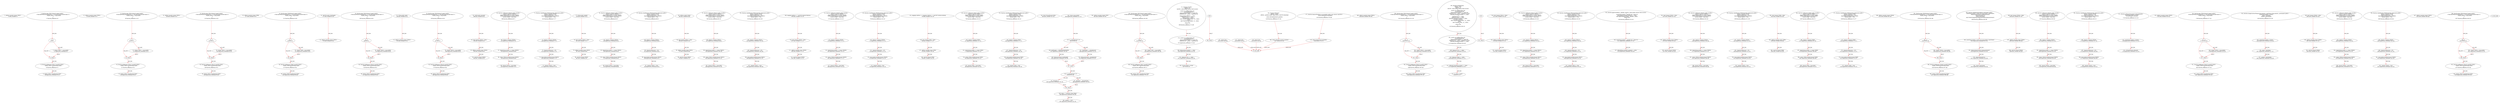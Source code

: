 digraph  {
13 [label="2_ address payable winner_TOD27;\n13-new_variable-3-3", method="", type_label=new_variable];
17 [label="3_ function play_TOD27(bytes32 guess) public{\n       if (keccak256(abi.encode(guess)) == keccak256(abi.encode('hello'))) {\n            winner_TOD27 = msg.sender;\n        }\n    }\n17-function_definition-4-8", method="play_TOD27(bytes32 guess)", type_label=function_definition];
25 [label="4_ if\n25-if-5-7", method="play_TOD27(bytes32 guess)", type_label=if];
2007 [label="4_ end_if", method="play_TOD27(bytes32 guess)", type_label=end_if];
47 [label="5_ winner_TOD27 = msg.sender;\n47-expression_statement-6-6", method="play_TOD27(bytes32 guess)", type_label=expression_statement];
53 [label="8_ function getReward_TOD27() payable public{\n       winner_TOD27.transfer(msg.value);\n    }\n53-function_definition-9-11", method="getReward_TOD27()", type_label=function_definition];
58 [label="9_ winner_TOD27.transfer(msg.value);\n58-expression_statement-10-10", method="getReward_TOD27()", type_label=expression_statement];
81 [label="12_ address payable winner_TOD31;\n81-new_variable-13-13", method="", type_label=new_variable];
85 [label="13_ function play_TOD31(bytes32 guess) public{\n       if (keccak256(abi.encode(guess)) == keccak256(abi.encode('hello'))) {\n            winner_TOD31 = msg.sender;\n        }\n    }\n85-function_definition-14-18", method="play_TOD31(bytes32 guess)", type_label=function_definition];
93 [label="14_ if\n93-if-15-17", method="play_TOD31(bytes32 guess)", type_label=if];
2075 [label="14_ end_if", method="play_TOD31(bytes32 guess)", type_label=end_if];
115 [label="15_ winner_TOD31 = msg.sender;\n115-expression_statement-16-16", method="play_TOD31(bytes32 guess)", type_label=expression_statement];
121 [label="18_ function getReward_TOD31() payable public{\n       winner_TOD31.transfer(msg.value);\n    }\n121-function_definition-19-21", method="getReward_TOD31()", type_label=function_definition];
126 [label="19_ winner_TOD31.transfer(msg.value);\n126-expression_statement-20-20", method="getReward_TOD31()", type_label=expression_statement];
149 [label="22_ address payable winner_TOD13;\n149-new_variable-23-23", method="", type_label=new_variable];
153 [label="23_ function play_TOD13(bytes32 guess) public{\n       if (keccak256(abi.encode(guess)) == keccak256(abi.encode('hello'))) {\n            winner_TOD13 = msg.sender;\n        }\n    }\n153-function_definition-24-28", method="play_TOD13(bytes32 guess)", type_label=function_definition];
161 [label="24_ if\n161-if-25-27", method="play_TOD13(bytes32 guess)", type_label=if];
2143 [label="24_ end_if", method="play_TOD13(bytes32 guess)", type_label=end_if];
183 [label="25_ winner_TOD13 = msg.sender;\n183-expression_statement-26-26", method="play_TOD13(bytes32 guess)", type_label=expression_statement];
189 [label="28_ function getReward_TOD13() payable public{\n       winner_TOD13.transfer(msg.value);\n    }\n189-function_definition-29-31", method="getReward_TOD13()", type_label=function_definition];
194 [label="29_ winner_TOD13.transfer(msg.value);\n194-expression_statement-30-30", method="getReward_TOD13()", type_label=expression_statement];
217 [label="32_ address payable winner_TOD9;\n217-new_variable-33-33", method="", type_label=new_variable];
221 [label="33_ function play_TOD9(bytes32 guess) public{\n       if (keccak256(abi.encode(guess)) == keccak256(abi.encode('hello'))) {\n            winner_TOD9 = msg.sender;\n        }\n    }\n221-function_definition-34-38", method="play_TOD9(bytes32 guess)", type_label=function_definition];
229 [label="34_ if\n229-if-35-37", method="play_TOD9(bytes32 guess)", type_label=if];
2211 [label="34_ end_if", method="play_TOD9(bytes32 guess)", type_label=end_if];
251 [label="35_ winner_TOD9 = msg.sender;\n251-expression_statement-36-36", method="play_TOD9(bytes32 guess)", type_label=expression_statement];
257 [label="38_ function getReward_TOD9() payable public{\n       winner_TOD9.transfer(msg.value);\n    }\n257-function_definition-39-41", method="getReward_TOD9()", type_label=function_definition];
262 [label="39_ winner_TOD9.transfer(msg.value);\n262-expression_statement-40-40", method="getReward_TOD9()", type_label=expression_statement];
271 [label="41_ uint256 public totalSupply;\n271-new_variable-42-42", method="", type_label=new_variable];
276 [label="42_ address payable winner_TOD25;\n276-new_variable-43-43", method="", type_label=new_variable];
280 [label="43_ function play_TOD25(bytes32 guess) public{\n       if (keccak256(abi.encode(guess)) == keccak256(abi.encode('hello'))) {\n            winner_TOD25 = msg.sender;\n        }\n    }\n280-function_definition-44-48", method="play_TOD25(bytes32 guess)", type_label=function_definition];
288 [label="44_ if\n288-if-45-47", method="play_TOD25(bytes32 guess)", type_label=if];
2270 [label="44_ end_if", method="play_TOD25(bytes32 guess)", type_label=end_if];
310 [label="45_ winner_TOD25 = msg.sender;\n310-expression_statement-46-46", method="play_TOD25(bytes32 guess)", type_label=expression_statement];
316 [label="48_ function getReward_TOD25() payable public{\n       winner_TOD25.transfer(msg.value);\n    }\n316-function_definition-49-51", method="getReward_TOD25()", type_label=function_definition];
321 [label="49_ winner_TOD25.transfer(msg.value);\n321-expression_statement-50-50", method="getReward_TOD25()", type_label=expression_statement];
330 [label="51_ string public name;\n330-new_variable-52-52", method="", type_label=new_variable];
335 [label="52_ address payable winner_TOD19;\n335-new_variable-53-53", method="", type_label=new_variable];
339 [label="53_ function play_TOD19(bytes32 guess) public{\n       if (keccak256(abi.encode(guess)) == keccak256(abi.encode('hello'))) {\n            winner_TOD19 = msg.sender;\n        }\n    }\n339-function_definition-54-58", method="play_TOD19(bytes32 guess)", type_label=function_definition];
347 [label="54_ if\n347-if-55-57", method="play_TOD19(bytes32 guess)", type_label=if];
2329 [label="54_ end_if", method="play_TOD19(bytes32 guess)", type_label=end_if];
369 [label="55_ winner_TOD19 = msg.sender;\n369-expression_statement-56-56", method="play_TOD19(bytes32 guess)", type_label=expression_statement];
375 [label="58_ function getReward_TOD19() payable public{\n       winner_TOD19.transfer(msg.value);\n    }\n375-function_definition-59-61", method="getReward_TOD19()", type_label=function_definition];
380 [label="59_ winner_TOD19.transfer(msg.value);\n380-expression_statement-60-60", method="getReward_TOD19()", type_label=expression_statement];
389 [label="61_ uint8 public decimals;\n389-new_variable-62-62", method="", type_label=new_variable];
394 [label="62_ bool claimed_TOD26 = false;\n394-new_variable-63-63", method="", type_label=new_variable];
400 [label="63_ address payable owner_TOD26;\n400-new_variable-64-64", method="", type_label=new_variable];
404 [label="64_ uint256 reward_TOD26;\n404-new_variable-65-65", method="", type_label=new_variable];
408 [label="65_ function setReward_TOD26() public payable {\n        require (!claimed_TOD26);\n        require(msg.sender == owner_TOD26);\n        owner_TOD26.transfer(reward_TOD26);\n        reward_TOD26 = msg.value;\n    }\n408-function_definition-66-71", method="setReward_TOD26()", type_label=function_definition];
413 [label="66_ require (!claimed_TOD26);\n413-expression_statement-67-67", method="setReward_TOD26()", type_label=expression_statement];
419 [label="67_ require(msg.sender == owner_TOD26);\n419-expression_statement-68-68", method="setReward_TOD26()", type_label=expression_statement];
428 [label="68_ owner_TOD26.transfer(reward_TOD26);\n428-expression_statement-69-69", method="setReward_TOD26()", type_label=expression_statement];
435 [label="69_ reward_TOD26 = msg.value;\n435-expression_statement-70-70", method="setReward_TOD26()", type_label=expression_statement];
441 [label="71_ function claimReward_TOD26(uint256 submission) public {\n        require (!claimed_TOD26);\n        require(submission < 10);\n        msg.sender.transfer(reward_TOD26);\n        claimed_TOD26 = true;\n    }\n441-function_definition-72-77", method="claimReward_TOD26(uint256 submission)", type_label=function_definition];
449 [label="72_ require (!claimed_TOD26);\n449-expression_statement-73-73", method="claimReward_TOD26(uint256 submission)", type_label=expression_statement];
455 [label="73_ require(submission < 10);\n455-expression_statement-74-74", method="claimReward_TOD26(uint256 submission)", type_label=expression_statement];
462 [label="74_ msg.sender.transfer(reward_TOD26);\n462-expression_statement-75-75", method="claimReward_TOD26(uint256 submission)", type_label=expression_statement];
471 [label="75_ claimed_TOD26 = true;\n471-expression_statement-76-76", method="claimReward_TOD26(uint256 submission)", type_label=expression_statement];
476 [label="77_ string public symbol;\n476-new_variable-78-78", method="", type_label=new_variable];
481 [label="78_ bool claimed_TOD20 = false;\n481-new_variable-79-79", method="", type_label=new_variable];
487 [label="79_ address payable owner_TOD20;\n487-new_variable-80-80", method="", type_label=new_variable];
491 [label="80_ uint256 reward_TOD20;\n491-new_variable-81-81", method="", type_label=new_variable];
495 [label="81_ function setReward_TOD20() public payable {\n        require (!claimed_TOD20);\n        require(msg.sender == owner_TOD20);\n        owner_TOD20.transfer(reward_TOD20);\n        reward_TOD20 = msg.value;\n    }\n495-function_definition-82-87", method="setReward_TOD20()", type_label=function_definition];
500 [label="82_ require (!claimed_TOD20);\n500-expression_statement-83-83", method="setReward_TOD20()", type_label=expression_statement];
506 [label="83_ require(msg.sender == owner_TOD20);\n506-expression_statement-84-84", method="setReward_TOD20()", type_label=expression_statement];
515 [label="84_ owner_TOD20.transfer(reward_TOD20);\n515-expression_statement-85-85", method="setReward_TOD20()", type_label=expression_statement];
522 [label="85_ reward_TOD20 = msg.value;\n522-expression_statement-86-86", method="setReward_TOD20()", type_label=expression_statement];
528 [label="87_ function claimReward_TOD20(uint256 submission) public {\n        require (!claimed_TOD20);\n        require(submission < 10);\n        msg.sender.transfer(reward_TOD20);\n        claimed_TOD20 = true;\n    }\n528-function_definition-88-93", method="claimReward_TOD20(uint256 submission)", type_label=function_definition];
536 [label="88_ require (!claimed_TOD20);\n536-expression_statement-89-89", method="claimReward_TOD20(uint256 submission)", type_label=expression_statement];
542 [label="89_ require(submission < 10);\n542-expression_statement-90-90", method="claimReward_TOD20(uint256 submission)", type_label=expression_statement];
549 [label="90_ msg.sender.transfer(reward_TOD20);\n549-expression_statement-91-91", method="claimReward_TOD20(uint256 submission)", type_label=expression_statement];
558 [label="91_ claimed_TOD20 = true;\n558-expression_statement-92-92", method="claimReward_TOD20(uint256 submission)", type_label=expression_statement];
563 [label="93_ address public owner;\n563-new_variable-94-94", method="", type_label=new_variable];
568 [label="94_ bool claimed_TOD32 = false;\n568-new_variable-95-95", method="", type_label=new_variable];
574 [label="95_ address payable owner_TOD32;\n574-new_variable-96-96", method="", type_label=new_variable];
578 [label="96_ uint256 reward_TOD32;\n578-new_variable-97-97", method="", type_label=new_variable];
582 [label="97_ function setReward_TOD32() public payable {\n        require (!claimed_TOD32);\n        require(msg.sender == owner_TOD32);\n        owner_TOD32.transfer(reward_TOD32);\n        reward_TOD32 = msg.value;\n    }\n582-function_definition-98-103", method="setReward_TOD32()", type_label=function_definition];
587 [label="98_ require (!claimed_TOD32);\n587-expression_statement-99-99", method="setReward_TOD32()", type_label=expression_statement];
593 [label="99_ require(msg.sender == owner_TOD32);\n593-expression_statement-100-100", method="setReward_TOD32()", type_label=expression_statement];
602 [label="100_ owner_TOD32.transfer(reward_TOD32);\n602-expression_statement-101-101", method="setReward_TOD32()", type_label=expression_statement];
609 [label="101_ reward_TOD32 = msg.value;\n609-expression_statement-102-102", method="setReward_TOD32()", type_label=expression_statement];
615 [label="103_ function claimReward_TOD32(uint256 submission) public {\n        require (!claimed_TOD32);\n        require(submission < 10);\n        msg.sender.transfer(reward_TOD32);\n        claimed_TOD32 = true;\n    }\n615-function_definition-104-109", method="claimReward_TOD32(uint256 submission)", type_label=function_definition];
623 [label="104_ require (!claimed_TOD32);\n623-expression_statement-105-105", method="claimReward_TOD32(uint256 submission)", type_label=expression_statement];
629 [label="105_ require(submission < 10);\n629-expression_statement-106-106", method="claimReward_TOD32(uint256 submission)", type_label=expression_statement];
636 [label="106_ msg.sender.transfer(reward_TOD32);\n636-expression_statement-107-107", method="claimReward_TOD32(uint256 submission)", type_label=expression_statement];
645 [label="107_ claimed_TOD32 = true;\n645-expression_statement-108-108", method="claimReward_TOD32(uint256 submission)", type_label=expression_statement];
650 [label="109_ mapping (address => uint256) internal balances;\n650-new_variable-110-110", method="", type_label=new_variable];
657 [label="110_ bool claimed_TOD38 = false;\n657-new_variable-111-111", method="", type_label=new_variable];
663 [label="111_ address payable owner_TOD38;\n663-new_variable-112-112", method="", type_label=new_variable];
667 [label="112_ uint256 reward_TOD38;\n667-new_variable-113-113", method="", type_label=new_variable];
671 [label="113_ function setReward_TOD38() public payable {\n        require (!claimed_TOD38);\n        require(msg.sender == owner_TOD38);\n        owner_TOD38.transfer(reward_TOD38);\n        reward_TOD38 = msg.value;\n    }\n671-function_definition-114-119", method="setReward_TOD38()", type_label=function_definition];
676 [label="114_ require (!claimed_TOD38);\n676-expression_statement-115-115", method="setReward_TOD38()", type_label=expression_statement];
682 [label="115_ require(msg.sender == owner_TOD38);\n682-expression_statement-116-116", method="setReward_TOD38()", type_label=expression_statement];
691 [label="116_ owner_TOD38.transfer(reward_TOD38);\n691-expression_statement-117-117", method="setReward_TOD38()", type_label=expression_statement];
698 [label="117_ reward_TOD38 = msg.value;\n698-expression_statement-118-118", method="setReward_TOD38()", type_label=expression_statement];
704 [label="119_ function claimReward_TOD38(uint256 submission) public {\n        require (!claimed_TOD38);\n        require(submission < 10);\n        msg.sender.transfer(reward_TOD38);\n        claimed_TOD38 = true;\n    }\n704-function_definition-120-125", method="claimReward_TOD38(uint256 submission)", type_label=function_definition];
712 [label="120_ require (!claimed_TOD38);\n712-expression_statement-121-121", method="claimReward_TOD38(uint256 submission)", type_label=expression_statement];
718 [label="121_ require(submission < 10);\n718-expression_statement-122-122", method="claimReward_TOD38(uint256 submission)", type_label=expression_statement];
725 [label="122_ msg.sender.transfer(reward_TOD38);\n725-expression_statement-123-123", method="claimReward_TOD38(uint256 submission)", type_label=expression_statement];
734 [label="123_ claimed_TOD38 = true;\n734-expression_statement-124-124", method="claimReward_TOD38(uint256 submission)", type_label=expression_statement];
739 [label="125_ mapping (address => mapping (address => uint256)) internal allowed;\n739-new_variable-126-126", method="", type_label=new_variable];
748 [label="126_ bool claimed_TOD4 = false;\n748-new_variable-127-127", method="", type_label=new_variable];
754 [label="127_ address payable owner_TOD4;\n754-new_variable-128-128", method="", type_label=new_variable];
758 [label="128_ uint256 reward_TOD4;\n758-new_variable-129-129", method="", type_label=new_variable];
762 [label="129_ function setReward_TOD4() public payable {\n        require (!claimed_TOD4);\n        require(msg.sender == owner_TOD4);\n        owner_TOD4.transfer(reward_TOD4);\n        reward_TOD4 = msg.value;\n    }\n762-function_definition-130-135", method="setReward_TOD4()", type_label=function_definition];
767 [label="130_ require (!claimed_TOD4);\n767-expression_statement-131-131", method="setReward_TOD4()", type_label=expression_statement];
773 [label="131_ require(msg.sender == owner_TOD4);\n773-expression_statement-132-132", method="setReward_TOD4()", type_label=expression_statement];
782 [label="132_ owner_TOD4.transfer(reward_TOD4);\n782-expression_statement-133-133", method="setReward_TOD4()", type_label=expression_statement];
789 [label="133_ reward_TOD4 = msg.value;\n789-expression_statement-134-134", method="setReward_TOD4()", type_label=expression_statement];
795 [label="135_ function claimReward_TOD4(uint256 submission) public {\n        require (!claimed_TOD4);\n        require(submission < 10);\n        msg.sender.transfer(reward_TOD4);\n        claimed_TOD4 = true;\n    }\n795-function_definition-136-141", method="claimReward_TOD4(uint256 submission)", type_label=function_definition];
803 [label="136_ require (!claimed_TOD4);\n803-expression_statement-137-137", method="claimReward_TOD4(uint256 submission)", type_label=expression_statement];
809 [label="137_ require(submission < 10);\n809-expression_statement-138-138", method="claimReward_TOD4(uint256 submission)", type_label=expression_statement];
816 [label="138_ msg.sender.transfer(reward_TOD4);\n816-expression_statement-139-139", method="claimReward_TOD4(uint256 submission)", type_label=expression_statement];
825 [label="139_ claimed_TOD4 = true;\n825-expression_statement-140-140", method="claimReward_TOD4(uint256 submission)", type_label=expression_statement];
830 [label="141_ bool isTransPaused=false;\n830-new_variable-142-142", method="", type_label=new_variable];
846 [label="146_ owner=msg.sender;\n846-expression_statement-147-147", method="", type_label=expression_statement];
852 [label="147_ if__initialAmount<=0\n852-if-148-154", method="", type_label=if];
2834 [label="147_ end_if", method="", type_label=end_if];
857 [label="148_ totalSupply = 100000000000000000;\n857-expression_statement-149-149", method="", type_label=expression_statement];
861 [label="149_ balances[owner]=totalSupply;\n861-expression_statement-150-150", method="", type_label=expression_statement];
868 [label="151_ totalSupply = _initialAmount;\n868-expression_statement-152-152", method="", type_label=expression_statement];
872 [label="152_ balances[owner]=_initialAmount;\n872-expression_statement-153-153", method="", type_label=expression_statement];
878 [label="154_ if__decimalUnits<=0\n878-if-155-159", method="", type_label=if];
2860 [label="154_ end_if", method="", type_label=end_if];
883 [label="155_ decimals=2;\n883-expression_statement-156-156", method="", type_label=expression_statement];
888 [label="157_ decimals = _decimalUnits;\n888-expression_statement-158-158", method="", type_label=expression_statement];
892 [label="159_ name = \"CareerOn Chain Token\";\n892-expression_statement-160-160", method="", type_label=expression_statement];
897 [label="160_ symbol = \"COT\";\n897-expression_statement-161-161", method="", type_label=expression_statement];
902 [label="162_ address payable winner_TOD7;\n902-new_variable-163-163", method="", type_label=new_variable];
906 [label="163_ function play_TOD7(bytes32 guess) public{\n       if (keccak256(abi.encode(guess)) == keccak256(abi.encode('hello'))) {\n            winner_TOD7 = msg.sender;\n        }\n    }\n906-function_definition-164-168", method="play_TOD7(bytes32 guess)", type_label=function_definition];
914 [label="164_ if\n914-if-165-167", method="play_TOD7(bytes32 guess)", type_label=if];
2896 [label="164_ end_if", method="play_TOD7(bytes32 guess)", type_label=end_if];
936 [label="165_ winner_TOD7 = msg.sender;\n936-expression_statement-166-166", method="play_TOD7(bytes32 guess)", type_label=expression_statement];
942 [label="168_ function getReward_TOD7() payable public{\n       winner_TOD7.transfer(msg.value);\n    }\n942-function_definition-169-171", method="getReward_TOD7()", type_label=function_definition];
947 [label="169_ winner_TOD7.transfer(msg.value);\n947-expression_statement-170-170", method="getReward_TOD7()", type_label=expression_statement];
956 [label="171_ function transfer(\n        address _to, \n        uint256 _value) public returns (bool success) \n    {\n        assert(_to!=address(this) && \n                !isTransPaused &&\n                balances[msg.sender] >= _value &&\n                balances[_to] + _value > balances[_to]\n        );\n        balances[msg.sender] -= _value; \n        balances[_to] += _value; \n		if(msg.sender==owner){\n			emit Transfer(address(this), _to, _value); \n		}else{\n			emit Transfer(msg.sender, _to, _value); \n		}\n        return true;\n    }\n956-function_definition-172-189", method="transfer(address _to,uint256 _value)", type_label=function_definition];
973 [label="175_ assert(_to!=address(this) && \n                !isTransPaused &&\n                balances[msg.sender] >= _value &&\n                balances[_to] + _value > balances[_to]\n        );\n973-expression_statement-176-180", method="transfer(address _to,uint256 _value)", type_label=expression_statement];
1003 [label="180_ balances[msg.sender] -= _value;\n1003-expression_statement-181-181", method="transfer(address _to,uint256 _value)", type_label=expression_statement];
1011 [label="181_ balances[_to] += _value;\n1011-expression_statement-182-182", method="transfer(address _to,uint256 _value)", type_label=expression_statement];
1017 [label="182_ if_msg.sender==owner\n1017-if-183-187", method="transfer(address _to,uint256 _value)", type_label=if];
2999 [label="182_ end_if", method="transfer(address _to,uint256 _value)", type_label=end_if];
1045 [label="187_ return true;\n1045-return-188-188", method="transfer(address _to,uint256 _value)", type_label=return];
1048 [label="189_ address payable winner_TOD23;\n1048-new_variable-190-190", method="", type_label=new_variable];
1052 [label="190_ function play_TOD23(bytes32 guess) public{\n       if (keccak256(abi.encode(guess)) == keccak256(abi.encode('hello'))) {\n            winner_TOD23 = msg.sender;\n        }\n    }\n1052-function_definition-191-195", method="play_TOD23(bytes32 guess)", type_label=function_definition];
1060 [label="191_ if\n1060-if-192-194", method="play_TOD23(bytes32 guess)", type_label=if];
3042 [label="191_ end_if", method="play_TOD23(bytes32 guess)", type_label=end_if];
1082 [label="192_ winner_TOD23 = msg.sender;\n1082-expression_statement-193-193", method="play_TOD23(bytes32 guess)", type_label=expression_statement];
1088 [label="195_ function getReward_TOD23() payable public{\n       winner_TOD23.transfer(msg.value);\n    }\n1088-function_definition-196-198", method="getReward_TOD23()", type_label=function_definition];
1093 [label="196_ winner_TOD23.transfer(msg.value);\n1093-expression_statement-197-197", method="getReward_TOD23()", type_label=expression_statement];
1102 [label="198_ function transferFrom(\n        address _from, \n        address _to, \n        uint256 _value) public returns (bool success) \n    {\n        assert(_to!=address(this) && \n                !isTransPaused &&\n                balances[msg.sender] >= _value &&\n                balances[_to] + _value > balances[_to] &&\n                allowed[_from][msg.sender] >= _value\n        );\n        balances[_to] += _value; \n        balances[_from] -= _value;  \n        allowed[_from][msg.sender] -= _value; \n        if(_from==owner){\n			emit Transfer(address(this), _to, _value); \n		}else{\n			emit Transfer(_from, _to, _value); \n		}\n        return true;\n    }\n1102-function_definition-199-219", method="transferFrom(address _from,address _to,uint256 _value)", type_label=function_definition];
1123 [label="203_ assert(_to!=address(this) && \n                !isTransPaused &&\n                balances[msg.sender] >= _value &&\n                balances[_to] + _value > balances[_to] &&\n                allowed[_from][msg.sender] >= _value\n        );\n1123-expression_statement-204-209", method="transferFrom(address _from,address _to,uint256 _value)", type_label=expression_statement];
1163 [label="209_ balances[_to] += _value;\n1163-expression_statement-210-210", method="transferFrom(address _from,address _to,uint256 _value)", type_label=expression_statement];
1169 [label="210_ balances[_from] -= _value;\n1169-expression_statement-211-211", method="transferFrom(address _from,address _to,uint256 _value)", type_label=expression_statement];
1175 [label="211_ allowed[_from][msg.sender] -= _value;\n1175-expression_statement-212-212", method="transferFrom(address _from,address _to,uint256 _value)", type_label=expression_statement];
1185 [label="212_ if__from==owner\n1185-if-213-217", method="transferFrom(address _from,address _to,uint256 _value)", type_label=if];
3167 [label="212_ end_if", method="transferFrom(address _from,address _to,uint256 _value)", type_label=end_if];
1209 [label="217_ return true;\n1209-return-218-218", method="transferFrom(address _from,address _to,uint256 _value)", type_label=return];
1212 [label="219_ bool claimed_TOD14 = false;\n1212-new_variable-220-220", method="", type_label=new_variable];
1218 [label="220_ address payable owner_TOD14;\n1218-new_variable-221-221", method="", type_label=new_variable];
1222 [label="221_ uint256 reward_TOD14;\n1222-new_variable-222-222", method="", type_label=new_variable];
1226 [label="222_ function setReward_TOD14() public payable {\n        require (!claimed_TOD14);\n        require(msg.sender == owner_TOD14);\n        owner_TOD14.transfer(reward_TOD14);\n        reward_TOD14 = msg.value;\n    }\n1226-function_definition-223-228", method="setReward_TOD14()", type_label=function_definition];
1231 [label="223_ require (!claimed_TOD14);\n1231-expression_statement-224-224", method="setReward_TOD14()", type_label=expression_statement];
1237 [label="224_ require(msg.sender == owner_TOD14);\n1237-expression_statement-225-225", method="setReward_TOD14()", type_label=expression_statement];
1246 [label="225_ owner_TOD14.transfer(reward_TOD14);\n1246-expression_statement-226-226", method="setReward_TOD14()", type_label=expression_statement];
1253 [label="226_ reward_TOD14 = msg.value;\n1253-expression_statement-227-227", method="setReward_TOD14()", type_label=expression_statement];
1259 [label="228_ function claimReward_TOD14(uint256 submission) public {\n        require (!claimed_TOD14);\n        require(submission < 10);\n        msg.sender.transfer(reward_TOD14);\n        claimed_TOD14 = true;\n    }\n1259-function_definition-229-234", method="claimReward_TOD14(uint256 submission)", type_label=function_definition];
1267 [label="229_ require (!claimed_TOD14);\n1267-expression_statement-230-230", method="claimReward_TOD14(uint256 submission)", type_label=expression_statement];
1273 [label="230_ require(submission < 10);\n1273-expression_statement-231-231", method="claimReward_TOD14(uint256 submission)", type_label=expression_statement];
1280 [label="231_ msg.sender.transfer(reward_TOD14);\n1280-expression_statement-232-232", method="claimReward_TOD14(uint256 submission)", type_label=expression_statement];
1289 [label="232_ claimed_TOD14 = true;\n1289-expression_statement-233-233", method="claimReward_TOD14(uint256 submission)", type_label=expression_statement];
1294 [label="234_ function approve(address _spender, uint256 _value) public returns (bool success) \n    { \n        assert(msg.sender!=_spender && _value>0);\n        allowed[msg.sender][_spender] = _value;\n        emit Approval(msg.sender, _spender, _value);\n        return true;\n    }\n1294-function_definition-235-241", method="approve(address _spender,uint256 _value)", type_label=function_definition];
1311 [label="236_ assert(msg.sender!=_spender && _value>0);\n1311-expression_statement-237-237", method="approve(address _spender,uint256 _value)", type_label=expression_statement];
1324 [label="237_ allowed[msg.sender][_spender] = _value;\n1324-expression_statement-238-238", method="approve(address _spender,uint256 _value)", type_label=expression_statement];
1344 [label="239_ return true;\n1344-return-240-240", method="approve(address _spender,uint256 _value)", type_label=return];
1347 [label="241_ bool claimed_TOD30 = false;\n1347-new_variable-242-242", method="", type_label=new_variable];
1353 [label="242_ address payable owner_TOD30;\n1353-new_variable-243-243", method="", type_label=new_variable];
1357 [label="243_ uint256 reward_TOD30;\n1357-new_variable-244-244", method="", type_label=new_variable];
1361 [label="244_ function setReward_TOD30() public payable {\n        require (!claimed_TOD30);\n        require(msg.sender == owner_TOD30);\n        owner_TOD30.transfer(reward_TOD30);\n        reward_TOD30 = msg.value;\n    }\n1361-function_definition-245-250", method="setReward_TOD30()", type_label=function_definition];
1366 [label="245_ require (!claimed_TOD30);\n1366-expression_statement-246-246", method="setReward_TOD30()", type_label=expression_statement];
1372 [label="246_ require(msg.sender == owner_TOD30);\n1372-expression_statement-247-247", method="setReward_TOD30()", type_label=expression_statement];
1381 [label="247_ owner_TOD30.transfer(reward_TOD30);\n1381-expression_statement-248-248", method="setReward_TOD30()", type_label=expression_statement];
1388 [label="248_ reward_TOD30 = msg.value;\n1388-expression_statement-249-249", method="setReward_TOD30()", type_label=expression_statement];
1394 [label="250_ function claimReward_TOD30(uint256 submission) public {\n        require (!claimed_TOD30);\n        require(submission < 10);\n        msg.sender.transfer(reward_TOD30);\n        claimed_TOD30 = true;\n    }\n1394-function_definition-251-256", method="claimReward_TOD30(uint256 submission)", type_label=function_definition];
1402 [label="251_ require (!claimed_TOD30);\n1402-expression_statement-252-252", method="claimReward_TOD30(uint256 submission)", type_label=expression_statement];
1408 [label="252_ require(submission < 10);\n1408-expression_statement-253-253", method="claimReward_TOD30(uint256 submission)", type_label=expression_statement];
1415 [label="253_ msg.sender.transfer(reward_TOD30);\n1415-expression_statement-254-254", method="claimReward_TOD30(uint256 submission)", type_label=expression_statement];
1424 [label="254_ claimed_TOD30 = true;\n1424-expression_statement-255-255", method="claimReward_TOD30(uint256 submission)", type_label=expression_statement];
1429 [label="256_ function allowance(\n        address _owner, \n        address _spender) public view returns (uint256 remaining) \n    {\n        return allowed[_owner][_spender]; \n    }\n1429-function_definition-257-262", method="allowance(address _owner,address _spender)", type_label=function_definition];
1447 [label="260_ return allowed[_owner][_spender];\n1447-return-261-261", method="allowance(address _owner,address _spender)", type_label=return];
1453 [label="262_ bool claimed_TOD8 = false;\n1453-new_variable-263-263", method="", type_label=new_variable];
1459 [label="263_ address payable owner_TOD8;\n1459-new_variable-264-264", method="", type_label=new_variable];
1463 [label="264_ uint256 reward_TOD8;\n1463-new_variable-265-265", method="", type_label=new_variable];
1467 [label="265_ function setReward_TOD8() public payable {\n        require (!claimed_TOD8);\n        require(msg.sender == owner_TOD8);\n        owner_TOD8.transfer(reward_TOD8);\n        reward_TOD8 = msg.value;\n    }\n1467-function_definition-266-271", method="setReward_TOD8()", type_label=function_definition];
1472 [label="266_ require (!claimed_TOD8);\n1472-expression_statement-267-267", method="setReward_TOD8()", type_label=expression_statement];
1478 [label="267_ require(msg.sender == owner_TOD8);\n1478-expression_statement-268-268", method="setReward_TOD8()", type_label=expression_statement];
1487 [label="268_ owner_TOD8.transfer(reward_TOD8);\n1487-expression_statement-269-269", method="setReward_TOD8()", type_label=expression_statement];
1494 [label="269_ reward_TOD8 = msg.value;\n1494-expression_statement-270-270", method="setReward_TOD8()", type_label=expression_statement];
1500 [label="271_ function claimReward_TOD8(uint256 submission) public {\n        require (!claimed_TOD8);\n        require(submission < 10);\n        msg.sender.transfer(reward_TOD8);\n        claimed_TOD8 = true;\n    }\n1500-function_definition-272-277", method="claimReward_TOD8(uint256 submission)", type_label=function_definition];
1508 [label="272_ require (!claimed_TOD8);\n1508-expression_statement-273-273", method="claimReward_TOD8(uint256 submission)", type_label=expression_statement];
1514 [label="273_ require(submission < 10);\n1514-expression_statement-274-274", method="claimReward_TOD8(uint256 submission)", type_label=expression_statement];
1521 [label="274_ msg.sender.transfer(reward_TOD8);\n1521-expression_statement-275-275", method="claimReward_TOD8(uint256 submission)", type_label=expression_statement];
1530 [label="275_ claimed_TOD8 = true;\n1530-expression_statement-276-276", method="claimReward_TOD8(uint256 submission)", type_label=expression_statement];
1535 [label="277_ function balanceOf(address accountAddr) public view returns (uint256) {\n        return balances[accountAddr];\n    }\n1535-function_definition-278-280", method="balanceOf(address accountAddr)", type_label=function_definition];
1548 [label="278_ return balances[accountAddr];\n1548-return-279-279", method="balanceOf(address accountAddr)", type_label=return];
1552 [label="280_ address payable winner_TOD39;\n1552-new_variable-281-281", method="", type_label=new_variable];
1556 [label="281_ function play_TOD39(bytes32 guess) public{\n       if (keccak256(abi.encode(guess)) == keccak256(abi.encode('hello'))) {\n            winner_TOD39 = msg.sender;\n        }\n    }\n1556-function_definition-282-286", method="play_TOD39(bytes32 guess)", type_label=function_definition];
1564 [label="282_ if\n1564-if-283-285", method="play_TOD39(bytes32 guess)", type_label=if];
3546 [label="282_ end_if", method="play_TOD39(bytes32 guess)", type_label=end_if];
1586 [label="283_ winner_TOD39 = msg.sender;\n1586-expression_statement-284-284", method="play_TOD39(bytes32 guess)", type_label=expression_statement];
1592 [label="286_ function getReward_TOD39() payable public{\n       winner_TOD39.transfer(msg.value);\n    }\n1592-function_definition-287-289", method="getReward_TOD39()", type_label=function_definition];
1597 [label="287_ winner_TOD39.transfer(msg.value);\n1597-expression_statement-288-288", method="getReward_TOD39()", type_label=expression_statement];
1606 [label="289_ function changeOwner(address newOwner) public{\n        assert(msg.sender==owner && msg.sender!=newOwner);\n        balances[newOwner]=balances[owner];\n        balances[owner]=0;\n        owner=newOwner;\n        emit OwnerChang(msg.sender,newOwner,balances[owner]); \n    }\n1606-function_definition-290-296", method="changeOwner(address newOwner)", type_label=function_definition];
1614 [label="290_ assert(msg.sender==owner && msg.sender!=newOwner);\n1614-expression_statement-291-291", method="changeOwner(address newOwner)", type_label=expression_statement];
1629 [label="291_ balances[newOwner]=balances[owner];\n1629-expression_statement-292-292", method="changeOwner(address newOwner)", type_label=expression_statement];
1637 [label="292_ balances[owner]=0;\n1637-expression_statement-293-293", method="changeOwner(address newOwner)", type_label=expression_statement];
1643 [label="293_ owner=newOwner;\n1643-expression_statement-294-294", method="changeOwner(address newOwner)", type_label=expression_statement];
1659 [label="296_ bool claimed_TOD36 = false;\n1659-new_variable-297-297", method="", type_label=new_variable];
1665 [label="297_ address payable owner_TOD36;\n1665-new_variable-298-298", method="", type_label=new_variable];
1669 [label="298_ uint256 reward_TOD36;\n1669-new_variable-299-299", method="", type_label=new_variable];
1673 [label="299_ function setReward_TOD36() public payable {\n        require (!claimed_TOD36);\n        require(msg.sender == owner_TOD36);\n        owner_TOD36.transfer(reward_TOD36);\n        reward_TOD36 = msg.value;\n    }\n1673-function_definition-300-305", method="setReward_TOD36()", type_label=function_definition];
1678 [label="300_ require (!claimed_TOD36);\n1678-expression_statement-301-301", method="setReward_TOD36()", type_label=expression_statement];
1684 [label="301_ require(msg.sender == owner_TOD36);\n1684-expression_statement-302-302", method="setReward_TOD36()", type_label=expression_statement];
1693 [label="302_ owner_TOD36.transfer(reward_TOD36);\n1693-expression_statement-303-303", method="setReward_TOD36()", type_label=expression_statement];
1700 [label="303_ reward_TOD36 = msg.value;\n1700-expression_statement-304-304", method="setReward_TOD36()", type_label=expression_statement];
1706 [label="305_ function claimReward_TOD36(uint256 submission) public {\n        require (!claimed_TOD36);\n        require(submission < 10);\n        msg.sender.transfer(reward_TOD36);\n        claimed_TOD36 = true;\n    }\n1706-function_definition-306-311", method="claimReward_TOD36(uint256 submission)", type_label=function_definition];
1714 [label="306_ require (!claimed_TOD36);\n1714-expression_statement-307-307", method="claimReward_TOD36(uint256 submission)", type_label=expression_statement];
1720 [label="307_ require(submission < 10);\n1720-expression_statement-308-308", method="claimReward_TOD36(uint256 submission)", type_label=expression_statement];
1727 [label="308_ msg.sender.transfer(reward_TOD36);\n1727-expression_statement-309-309", method="claimReward_TOD36(uint256 submission)", type_label=expression_statement];
1736 [label="309_ claimed_TOD36 = true;\n1736-expression_statement-310-310", method="claimReward_TOD36(uint256 submission)", type_label=expression_statement];
1741 [label="311_ function setPauseStatus(bool isPaused)public{\n        assert(msg.sender==owner);\n        isTransPaused=isPaused;\n    }\n1741-function_definition-312-315", method="setPauseStatus(bool isPaused)", type_label=function_definition];
1749 [label="312_ assert(msg.sender==owner);\n1749-expression_statement-313-313", method="setPauseStatus(bool isPaused)", type_label=expression_statement];
1758 [label="313_ isTransPaused=isPaused;\n1758-expression_statement-314-314", method="setPauseStatus(bool isPaused)", type_label=expression_statement];
1762 [label="315_ address payable winner_TOD35;\n1762-new_variable-316-316", method="", type_label=new_variable];
1766 [label="316_ function play_TOD35(bytes32 guess) public{\n       if (keccak256(abi.encode(guess)) == keccak256(abi.encode('hello'))) {\n            winner_TOD35 = msg.sender;\n        }\n    }\n1766-function_definition-317-321", method="play_TOD35(bytes32 guess)", type_label=function_definition];
1774 [label="317_ if\n1774-if-318-320", method="play_TOD35(bytes32 guess)", type_label=if];
3756 [label="317_ end_if", method="play_TOD35(bytes32 guess)", type_label=end_if];
1796 [label="318_ winner_TOD35 = msg.sender;\n1796-expression_statement-319-319", method="play_TOD35(bytes32 guess)", type_label=expression_statement];
1802 [label="321_ function getReward_TOD35() payable public{\n       winner_TOD35.transfer(msg.value);\n    }\n1802-function_definition-322-324", method="getReward_TOD35()", type_label=function_definition];
1807 [label="322_ winner_TOD35.transfer(msg.value);\n1807-expression_statement-323-323", method="getReward_TOD35()", type_label=expression_statement];
1816 [label="324_ function changeContractName(string memory _newName,string memory _newSymbol) public {\n        assert(msg.sender==owner);\n        name=_newName;\n        symbol=_newSymbol;\n    }\n1816-function_definition-325-329", method="changeContractName(string memory _newName,string memory _newSymbol)", type_label=function_definition];
1828 [label="325_ assert(msg.sender==owner);\n1828-expression_statement-326-326", method="changeContractName(string memory _newName,string memory _newSymbol)", type_label=expression_statement];
1837 [label="326_ name=_newName;\n1837-expression_statement-327-327", method="changeContractName(string memory _newName,string memory _newSymbol)", type_label=expression_statement];
1841 [label="327_ symbol=_newSymbol;\n1841-expression_statement-328-328", method="changeContractName(string memory _newName,string memory _newSymbol)", type_label=expression_statement];
1845 [label="329_ bool claimed_TOD40 = false;\n1845-new_variable-330-330", method="", type_label=new_variable];
1851 [label="330_ address payable owner_TOD40;\n1851-new_variable-331-331", method="", type_label=new_variable];
1855 [label="331_ uint256 reward_TOD40;\n1855-new_variable-332-332", method="", type_label=new_variable];
1859 [label="332_ function setReward_TOD40() public payable {\n        require (!claimed_TOD40);\n        require(msg.sender == owner_TOD40);\n        owner_TOD40.transfer(reward_TOD40);\n        reward_TOD40 = msg.value;\n    }\n1859-function_definition-333-338", method="setReward_TOD40()", type_label=function_definition];
1864 [label="333_ require (!claimed_TOD40);\n1864-expression_statement-334-334", method="setReward_TOD40()", type_label=expression_statement];
1870 [label="334_ require(msg.sender == owner_TOD40);\n1870-expression_statement-335-335", method="setReward_TOD40()", type_label=expression_statement];
1879 [label="335_ owner_TOD40.transfer(reward_TOD40);\n1879-expression_statement-336-336", method="setReward_TOD40()", type_label=expression_statement];
1886 [label="336_ reward_TOD40 = msg.value;\n1886-expression_statement-337-337", method="setReward_TOD40()", type_label=expression_statement];
1892 [label="338_ function claimReward_TOD40(uint256 submission) public {\n        require (!claimed_TOD40);\n        require(submission < 10);\n        msg.sender.transfer(reward_TOD40);\n        claimed_TOD40 = true;\n    }\n1892-function_definition-339-344", method="claimReward_TOD40(uint256 submission)", type_label=function_definition];
1900 [label="339_ require (!claimed_TOD40);\n1900-expression_statement-340-340", method="claimReward_TOD40(uint256 submission)", type_label=expression_statement];
1906 [label="340_ require(submission < 10);\n1906-expression_statement-341-341", method="claimReward_TOD40(uint256 submission)", type_label=expression_statement];
1913 [label="341_ msg.sender.transfer(reward_TOD40);\n1913-expression_statement-342-342", method="claimReward_TOD40(uint256 submission)", type_label=expression_statement];
1922 [label="342_ claimed_TOD40 = true;\n1922-expression_statement-343-343", method="claimReward_TOD40(uint256 submission)", type_label=expression_statement];
1933 [label="347_ address payable winner_TOD33;\n1933-new_variable-348-348", method="", type_label=new_variable];
1937 [label="348_ function play_TOD33(bytes32 guess) public{\n       if (keccak256(abi.encode(guess)) == keccak256(abi.encode('hello'))) {\n            winner_TOD33 = msg.sender;\n        }\n    }\n1937-function_definition-349-353", method="play_TOD33(bytes32 guess)", type_label=function_definition];
1945 [label="349_ if\n1945-if-350-352", method="play_TOD33(bytes32 guess)", type_label=if];
3927 [label="349_ end_if", method="play_TOD33(bytes32 guess)", type_label=end_if];
1967 [label="350_ winner_TOD33 = msg.sender;\n1967-expression_statement-351-351", method="play_TOD33(bytes32 guess)", type_label=expression_statement];
1973 [label="353_ function getReward_TOD33() payable public{\n       winner_TOD33.transfer(msg.value);\n    }\n1973-function_definition-354-356", method="getReward_TOD33()", type_label=function_definition];
1978 [label="354_ winner_TOD33.transfer(msg.value);\n1978-expression_statement-355-355", method="getReward_TOD33()", type_label=expression_statement];
1 [label="0_ start_node", method="", type_label=start];
2 [label="0_ exit_node", method="", type_label=exit];
1035;
1201;
17 -> 25  [color=red, controlflow_type=next_line, edge_type=CFG_edge, key=0, label=next_line];
25 -> 47  [color=red, controlflow_type=pos_next, edge_type=CFG_edge, key=0, label=pos_next];
25 -> 2007  [color=red, controlflow_type=neg_next, edge_type=CFG_edge, key=0, label=neg_next];
2007 -> 53  [color=red, controlflow_type=next_line, edge_type=CFG_edge, key=0, label=next_line];
47 -> 2007  [color=red, controlflow_type=end_if, edge_type=CFG_edge, key=0, label=end_if];
53 -> 58  [color=red, controlflow_type=next_line, edge_type=CFG_edge, key=0, label=next_line];
85 -> 93  [color=red, controlflow_type=next_line, edge_type=CFG_edge, key=0, label=next_line];
93 -> 115  [color=red, controlflow_type=pos_next, edge_type=CFG_edge, key=0, label=pos_next];
93 -> 2075  [color=red, controlflow_type=neg_next, edge_type=CFG_edge, key=0, label=neg_next];
2075 -> 121  [color=red, controlflow_type=next_line, edge_type=CFG_edge, key=0, label=next_line];
115 -> 2075  [color=red, controlflow_type=end_if, edge_type=CFG_edge, key=0, label=end_if];
121 -> 126  [color=red, controlflow_type=next_line, edge_type=CFG_edge, key=0, label=next_line];
153 -> 161  [color=red, controlflow_type=next_line, edge_type=CFG_edge, key=0, label=next_line];
161 -> 183  [color=red, controlflow_type=pos_next, edge_type=CFG_edge, key=0, label=pos_next];
161 -> 2143  [color=red, controlflow_type=neg_next, edge_type=CFG_edge, key=0, label=neg_next];
2143 -> 189  [color=red, controlflow_type=next_line, edge_type=CFG_edge, key=0, label=next_line];
183 -> 2143  [color=red, controlflow_type=end_if, edge_type=CFG_edge, key=0, label=end_if];
189 -> 194  [color=red, controlflow_type=next_line, edge_type=CFG_edge, key=0, label=next_line];
221 -> 229  [color=red, controlflow_type=next_line, edge_type=CFG_edge, key=0, label=next_line];
229 -> 251  [color=red, controlflow_type=pos_next, edge_type=CFG_edge, key=0, label=pos_next];
229 -> 2211  [color=red, controlflow_type=neg_next, edge_type=CFG_edge, key=0, label=neg_next];
2211 -> 257  [color=red, controlflow_type=next_line, edge_type=CFG_edge, key=0, label=next_line];
251 -> 2211  [color=red, controlflow_type=end_if, edge_type=CFG_edge, key=0, label=end_if];
257 -> 262  [color=red, controlflow_type=next_line, edge_type=CFG_edge, key=0, label=next_line];
271 -> 276  [color=red, controlflow_type=next_line, edge_type=CFG_edge, key=0, label=next_line];
280 -> 288  [color=red, controlflow_type=next_line, edge_type=CFG_edge, key=0, label=next_line];
288 -> 310  [color=red, controlflow_type=pos_next, edge_type=CFG_edge, key=0, label=pos_next];
288 -> 2270  [color=red, controlflow_type=neg_next, edge_type=CFG_edge, key=0, label=neg_next];
2270 -> 316  [color=red, controlflow_type=next_line, edge_type=CFG_edge, key=0, label=next_line];
310 -> 2270  [color=red, controlflow_type=end_if, edge_type=CFG_edge, key=0, label=end_if];
316 -> 321  [color=red, controlflow_type=next_line, edge_type=CFG_edge, key=0, label=next_line];
330 -> 335  [color=red, controlflow_type=next_line, edge_type=CFG_edge, key=0, label=next_line];
339 -> 347  [color=red, controlflow_type=next_line, edge_type=CFG_edge, key=0, label=next_line];
347 -> 369  [color=red, controlflow_type=pos_next, edge_type=CFG_edge, key=0, label=pos_next];
347 -> 2329  [color=red, controlflow_type=neg_next, edge_type=CFG_edge, key=0, label=neg_next];
2329 -> 375  [color=red, controlflow_type=next_line, edge_type=CFG_edge, key=0, label=next_line];
369 -> 2329  [color=red, controlflow_type=end_if, edge_type=CFG_edge, key=0, label=end_if];
375 -> 380  [color=red, controlflow_type=next_line, edge_type=CFG_edge, key=0, label=next_line];
389 -> 394  [color=red, controlflow_type=next_line, edge_type=CFG_edge, key=0, label=next_line];
394 -> 400  [color=red, controlflow_type=next_line, edge_type=CFG_edge, key=0, label=next_line];
400 -> 404  [color=red, controlflow_type=next_line, edge_type=CFG_edge, key=0, label=next_line];
408 -> 413  [color=red, controlflow_type=next_line, edge_type=CFG_edge, key=0, label=next_line];
413 -> 419  [color=red, controlflow_type=next_line, edge_type=CFG_edge, key=0, label=next_line];
419 -> 428  [color=red, controlflow_type=next_line, edge_type=CFG_edge, key=0, label=next_line];
428 -> 435  [color=red, controlflow_type=next_line, edge_type=CFG_edge, key=0, label=next_line];
441 -> 449  [color=red, controlflow_type=next_line, edge_type=CFG_edge, key=0, label=next_line];
449 -> 455  [color=red, controlflow_type=next_line, edge_type=CFG_edge, key=0, label=next_line];
455 -> 462  [color=red, controlflow_type=next_line, edge_type=CFG_edge, key=0, label=next_line];
462 -> 471  [color=red, controlflow_type=next_line, edge_type=CFG_edge, key=0, label=next_line];
476 -> 481  [color=red, controlflow_type=next_line, edge_type=CFG_edge, key=0, label=next_line];
481 -> 487  [color=red, controlflow_type=next_line, edge_type=CFG_edge, key=0, label=next_line];
487 -> 491  [color=red, controlflow_type=next_line, edge_type=CFG_edge, key=0, label=next_line];
495 -> 500  [color=red, controlflow_type=next_line, edge_type=CFG_edge, key=0, label=next_line];
500 -> 506  [color=red, controlflow_type=next_line, edge_type=CFG_edge, key=0, label=next_line];
506 -> 515  [color=red, controlflow_type=next_line, edge_type=CFG_edge, key=0, label=next_line];
515 -> 522  [color=red, controlflow_type=next_line, edge_type=CFG_edge, key=0, label=next_line];
528 -> 536  [color=red, controlflow_type=next_line, edge_type=CFG_edge, key=0, label=next_line];
536 -> 542  [color=red, controlflow_type=next_line, edge_type=CFG_edge, key=0, label=next_line];
542 -> 549  [color=red, controlflow_type=next_line, edge_type=CFG_edge, key=0, label=next_line];
549 -> 558  [color=red, controlflow_type=next_line, edge_type=CFG_edge, key=0, label=next_line];
563 -> 568  [color=red, controlflow_type=next_line, edge_type=CFG_edge, key=0, label=next_line];
568 -> 574  [color=red, controlflow_type=next_line, edge_type=CFG_edge, key=0, label=next_line];
574 -> 578  [color=red, controlflow_type=next_line, edge_type=CFG_edge, key=0, label=next_line];
582 -> 587  [color=red, controlflow_type=next_line, edge_type=CFG_edge, key=0, label=next_line];
587 -> 593  [color=red, controlflow_type=next_line, edge_type=CFG_edge, key=0, label=next_line];
593 -> 602  [color=red, controlflow_type=next_line, edge_type=CFG_edge, key=0, label=next_line];
602 -> 609  [color=red, controlflow_type=next_line, edge_type=CFG_edge, key=0, label=next_line];
615 -> 623  [color=red, controlflow_type=next_line, edge_type=CFG_edge, key=0, label=next_line];
623 -> 629  [color=red, controlflow_type=next_line, edge_type=CFG_edge, key=0, label=next_line];
629 -> 636  [color=red, controlflow_type=next_line, edge_type=CFG_edge, key=0, label=next_line];
636 -> 645  [color=red, controlflow_type=next_line, edge_type=CFG_edge, key=0, label=next_line];
650 -> 657  [color=red, controlflow_type=next_line, edge_type=CFG_edge, key=0, label=next_line];
657 -> 663  [color=red, controlflow_type=next_line, edge_type=CFG_edge, key=0, label=next_line];
663 -> 667  [color=red, controlflow_type=next_line, edge_type=CFG_edge, key=0, label=next_line];
671 -> 676  [color=red, controlflow_type=next_line, edge_type=CFG_edge, key=0, label=next_line];
676 -> 682  [color=red, controlflow_type=next_line, edge_type=CFG_edge, key=0, label=next_line];
682 -> 691  [color=red, controlflow_type=next_line, edge_type=CFG_edge, key=0, label=next_line];
691 -> 698  [color=red, controlflow_type=next_line, edge_type=CFG_edge, key=0, label=next_line];
704 -> 712  [color=red, controlflow_type=next_line, edge_type=CFG_edge, key=0, label=next_line];
712 -> 718  [color=red, controlflow_type=next_line, edge_type=CFG_edge, key=0, label=next_line];
718 -> 725  [color=red, controlflow_type=next_line, edge_type=CFG_edge, key=0, label=next_line];
725 -> 734  [color=red, controlflow_type=next_line, edge_type=CFG_edge, key=0, label=next_line];
739 -> 748  [color=red, controlflow_type=next_line, edge_type=CFG_edge, key=0, label=next_line];
748 -> 754  [color=red, controlflow_type=next_line, edge_type=CFG_edge, key=0, label=next_line];
754 -> 758  [color=red, controlflow_type=next_line, edge_type=CFG_edge, key=0, label=next_line];
762 -> 767  [color=red, controlflow_type=next_line, edge_type=CFG_edge, key=0, label=next_line];
767 -> 773  [color=red, controlflow_type=next_line, edge_type=CFG_edge, key=0, label=next_line];
773 -> 782  [color=red, controlflow_type=next_line, edge_type=CFG_edge, key=0, label=next_line];
782 -> 789  [color=red, controlflow_type=next_line, edge_type=CFG_edge, key=0, label=next_line];
795 -> 803  [color=red, controlflow_type=next_line, edge_type=CFG_edge, key=0, label=next_line];
803 -> 809  [color=red, controlflow_type=next_line, edge_type=CFG_edge, key=0, label=next_line];
809 -> 816  [color=red, controlflow_type=next_line, edge_type=CFG_edge, key=0, label=next_line];
816 -> 825  [color=red, controlflow_type=next_line, edge_type=CFG_edge, key=0, label=next_line];
846 -> 852  [color=red, controlflow_type=next_line, edge_type=CFG_edge, key=0, label=next_line];
852 -> 857  [color=red, controlflow_type=pos_next, edge_type=CFG_edge, key=0, label=pos_next];
852 -> 868  [color=red, controlflow_type=neg_next, edge_type=CFG_edge, key=0, label=neg_next];
2834 -> 878  [color=red, controlflow_type=next_line, edge_type=CFG_edge, key=0, label=next_line];
857 -> 861  [color=red, controlflow_type=next_line, edge_type=CFG_edge, key=0, label=next_line];
861 -> 2834  [color=red, controlflow_type=end_if, edge_type=CFG_edge, key=0, label=end_if];
868 -> 872  [color=red, controlflow_type=next_line, edge_type=CFG_edge, key=0, label=next_line];
872 -> 2834  [color=red, controlflow_type=end_if, edge_type=CFG_edge, key=0, label=end_if];
878 -> 883  [color=red, controlflow_type=pos_next, edge_type=CFG_edge, key=0, label=pos_next];
878 -> 888  [color=red, controlflow_type=neg_next, edge_type=CFG_edge, key=0, label=neg_next];
2860 -> 892  [color=red, controlflow_type=next_line, edge_type=CFG_edge, key=0, label=next_line];
883 -> 2860  [color=red, controlflow_type=end_if, edge_type=CFG_edge, key=0, label=end_if];
888 -> 2860  [color=red, controlflow_type=end_if, edge_type=CFG_edge, key=0, label=end_if];
892 -> 897  [color=red, controlflow_type=next_line, edge_type=CFG_edge, key=0, label=next_line];
906 -> 914  [color=red, controlflow_type=next_line, edge_type=CFG_edge, key=0, label=next_line];
914 -> 936  [color=red, controlflow_type=pos_next, edge_type=CFG_edge, key=0, label=pos_next];
914 -> 2896  [color=red, controlflow_type=neg_next, edge_type=CFG_edge, key=0, label=neg_next];
2896 -> 942  [color=red, controlflow_type=next_line, edge_type=CFG_edge, key=0, label=next_line];
936 -> 2896  [color=red, controlflow_type=end_if, edge_type=CFG_edge, key=0, label=end_if];
942 -> 947  [color=red, controlflow_type=next_line, edge_type=CFG_edge, key=0, label=next_line];
956 -> 973  [color=red, controlflow_type=next_line, edge_type=CFG_edge, key=0, label=next_line];
973 -> 1003  [color=red, controlflow_type=next_line, edge_type=CFG_edge, key=0, label=next_line];
1003 -> 1011  [color=red, controlflow_type=next_line, edge_type=CFG_edge, key=0, label=next_line];
1011 -> 1017  [color=red, controlflow_type=next_line, edge_type=CFG_edge, key=0, label=next_line];
1045 -> 2  [color=red, controlflow_type=return_exit, edge_type=CFG_edge, key=0, label=return_exit];
1052 -> 1060  [color=red, controlflow_type=next_line, edge_type=CFG_edge, key=0, label=next_line];
1060 -> 1082  [color=red, controlflow_type=pos_next, edge_type=CFG_edge, key=0, label=pos_next];
1060 -> 3042  [color=red, controlflow_type=neg_next, edge_type=CFG_edge, key=0, label=neg_next];
3042 -> 1088  [color=red, controlflow_type=next_line, edge_type=CFG_edge, key=0, label=next_line];
1082 -> 3042  [color=red, controlflow_type=end_if, edge_type=CFG_edge, key=0, label=end_if];
1088 -> 1093  [color=red, controlflow_type=next_line, edge_type=CFG_edge, key=0, label=next_line];
1102 -> 1123  [color=red, controlflow_type=next_line, edge_type=CFG_edge, key=0, label=next_line];
1123 -> 1163  [color=red, controlflow_type=next_line, edge_type=CFG_edge, key=0, label=next_line];
1163 -> 1169  [color=red, controlflow_type=next_line, edge_type=CFG_edge, key=0, label=next_line];
1169 -> 1175  [color=red, controlflow_type=next_line, edge_type=CFG_edge, key=0, label=next_line];
1175 -> 1185  [color=red, controlflow_type=next_line, edge_type=CFG_edge, key=0, label=next_line];
1209 -> 2  [color=red, controlflow_type=return_exit, edge_type=CFG_edge, key=0, label=return_exit];
1212 -> 1218  [color=red, controlflow_type=next_line, edge_type=CFG_edge, key=0, label=next_line];
1218 -> 1222  [color=red, controlflow_type=next_line, edge_type=CFG_edge, key=0, label=next_line];
1226 -> 1231  [color=red, controlflow_type=next_line, edge_type=CFG_edge, key=0, label=next_line];
1231 -> 1237  [color=red, controlflow_type=next_line, edge_type=CFG_edge, key=0, label=next_line];
1237 -> 1246  [color=red, controlflow_type=next_line, edge_type=CFG_edge, key=0, label=next_line];
1246 -> 1253  [color=red, controlflow_type=next_line, edge_type=CFG_edge, key=0, label=next_line];
1259 -> 1267  [color=red, controlflow_type=next_line, edge_type=CFG_edge, key=0, label=next_line];
1267 -> 1273  [color=red, controlflow_type=next_line, edge_type=CFG_edge, key=0, label=next_line];
1273 -> 1280  [color=red, controlflow_type=next_line, edge_type=CFG_edge, key=0, label=next_line];
1280 -> 1289  [color=red, controlflow_type=next_line, edge_type=CFG_edge, key=0, label=next_line];
1294 -> 1311  [color=red, controlflow_type=next_line, edge_type=CFG_edge, key=0, label=next_line];
1311 -> 1324  [color=red, controlflow_type=next_line, edge_type=CFG_edge, key=0, label=next_line];
1344 -> 2  [color=red, controlflow_type=return_exit, edge_type=CFG_edge, key=0, label=return_exit];
1347 -> 1353  [color=red, controlflow_type=next_line, edge_type=CFG_edge, key=0, label=next_line];
1353 -> 1357  [color=red, controlflow_type=next_line, edge_type=CFG_edge, key=0, label=next_line];
1361 -> 1366  [color=red, controlflow_type=next_line, edge_type=CFG_edge, key=0, label=next_line];
1366 -> 1372  [color=red, controlflow_type=next_line, edge_type=CFG_edge, key=0, label=next_line];
1372 -> 1381  [color=red, controlflow_type=next_line, edge_type=CFG_edge, key=0, label=next_line];
1381 -> 1388  [color=red, controlflow_type=next_line, edge_type=CFG_edge, key=0, label=next_line];
1394 -> 1402  [color=red, controlflow_type=next_line, edge_type=CFG_edge, key=0, label=next_line];
1402 -> 1408  [color=red, controlflow_type=next_line, edge_type=CFG_edge, key=0, label=next_line];
1408 -> 1415  [color=red, controlflow_type=next_line, edge_type=CFG_edge, key=0, label=next_line];
1415 -> 1424  [color=red, controlflow_type=next_line, edge_type=CFG_edge, key=0, label=next_line];
1429 -> 1447  [color=red, controlflow_type=next_line, edge_type=CFG_edge, key=0, label=next_line];
1447 -> 2  [color=red, controlflow_type=return_exit, edge_type=CFG_edge, key=0, label=return_exit];
1453 -> 1459  [color=red, controlflow_type=next_line, edge_type=CFG_edge, key=0, label=next_line];
1459 -> 1463  [color=red, controlflow_type=next_line, edge_type=CFG_edge, key=0, label=next_line];
1467 -> 1472  [color=red, controlflow_type=next_line, edge_type=CFG_edge, key=0, label=next_line];
1472 -> 1478  [color=red, controlflow_type=next_line, edge_type=CFG_edge, key=0, label=next_line];
1478 -> 1487  [color=red, controlflow_type=next_line, edge_type=CFG_edge, key=0, label=next_line];
1487 -> 1494  [color=red, controlflow_type=next_line, edge_type=CFG_edge, key=0, label=next_line];
1500 -> 1508  [color=red, controlflow_type=next_line, edge_type=CFG_edge, key=0, label=next_line];
1508 -> 1514  [color=red, controlflow_type=next_line, edge_type=CFG_edge, key=0, label=next_line];
1514 -> 1521  [color=red, controlflow_type=next_line, edge_type=CFG_edge, key=0, label=next_line];
1521 -> 1530  [color=red, controlflow_type=next_line, edge_type=CFG_edge, key=0, label=next_line];
1535 -> 1548  [color=red, controlflow_type=next_line, edge_type=CFG_edge, key=0, label=next_line];
1548 -> 2  [color=red, controlflow_type=return_exit, edge_type=CFG_edge, key=0, label=return_exit];
1556 -> 1564  [color=red, controlflow_type=next_line, edge_type=CFG_edge, key=0, label=next_line];
1564 -> 1586  [color=red, controlflow_type=pos_next, edge_type=CFG_edge, key=0, label=pos_next];
1564 -> 3546  [color=red, controlflow_type=neg_next, edge_type=CFG_edge, key=0, label=neg_next];
3546 -> 1592  [color=red, controlflow_type=next_line, edge_type=CFG_edge, key=0, label=next_line];
1586 -> 3546  [color=red, controlflow_type=end_if, edge_type=CFG_edge, key=0, label=end_if];
1592 -> 1597  [color=red, controlflow_type=next_line, edge_type=CFG_edge, key=0, label=next_line];
1606 -> 1614  [color=red, controlflow_type=next_line, edge_type=CFG_edge, key=0, label=next_line];
1614 -> 1629  [color=red, controlflow_type=next_line, edge_type=CFG_edge, key=0, label=next_line];
1629 -> 1637  [color=red, controlflow_type=next_line, edge_type=CFG_edge, key=0, label=next_line];
1637 -> 1643  [color=red, controlflow_type=next_line, edge_type=CFG_edge, key=0, label=next_line];
1659 -> 1665  [color=red, controlflow_type=next_line, edge_type=CFG_edge, key=0, label=next_line];
1665 -> 1669  [color=red, controlflow_type=next_line, edge_type=CFG_edge, key=0, label=next_line];
1673 -> 1678  [color=red, controlflow_type=next_line, edge_type=CFG_edge, key=0, label=next_line];
1678 -> 1684  [color=red, controlflow_type=next_line, edge_type=CFG_edge, key=0, label=next_line];
1684 -> 1693  [color=red, controlflow_type=next_line, edge_type=CFG_edge, key=0, label=next_line];
1693 -> 1700  [color=red, controlflow_type=next_line, edge_type=CFG_edge, key=0, label=next_line];
1706 -> 1714  [color=red, controlflow_type=next_line, edge_type=CFG_edge, key=0, label=next_line];
1714 -> 1720  [color=red, controlflow_type=next_line, edge_type=CFG_edge, key=0, label=next_line];
1720 -> 1727  [color=red, controlflow_type=next_line, edge_type=CFG_edge, key=0, label=next_line];
1727 -> 1736  [color=red, controlflow_type=next_line, edge_type=CFG_edge, key=0, label=next_line];
1741 -> 1749  [color=red, controlflow_type=next_line, edge_type=CFG_edge, key=0, label=next_line];
1749 -> 1758  [color=red, controlflow_type=next_line, edge_type=CFG_edge, key=0, label=next_line];
1766 -> 1774  [color=red, controlflow_type=next_line, edge_type=CFG_edge, key=0, label=next_line];
1774 -> 1796  [color=red, controlflow_type=pos_next, edge_type=CFG_edge, key=0, label=pos_next];
1774 -> 3756  [color=red, controlflow_type=neg_next, edge_type=CFG_edge, key=0, label=neg_next];
3756 -> 1802  [color=red, controlflow_type=next_line, edge_type=CFG_edge, key=0, label=next_line];
1796 -> 3756  [color=red, controlflow_type=end_if, edge_type=CFG_edge, key=0, label=end_if];
1802 -> 1807  [color=red, controlflow_type=next_line, edge_type=CFG_edge, key=0, label=next_line];
1816 -> 1828  [color=red, controlflow_type=next_line, edge_type=CFG_edge, key=0, label=next_line];
1828 -> 1837  [color=red, controlflow_type=next_line, edge_type=CFG_edge, key=0, label=next_line];
1837 -> 1841  [color=red, controlflow_type=next_line, edge_type=CFG_edge, key=0, label=next_line];
1845 -> 1851  [color=red, controlflow_type=next_line, edge_type=CFG_edge, key=0, label=next_line];
1851 -> 1855  [color=red, controlflow_type=next_line, edge_type=CFG_edge, key=0, label=next_line];
1859 -> 1864  [color=red, controlflow_type=next_line, edge_type=CFG_edge, key=0, label=next_line];
1864 -> 1870  [color=red, controlflow_type=next_line, edge_type=CFG_edge, key=0, label=next_line];
1870 -> 1879  [color=red, controlflow_type=next_line, edge_type=CFG_edge, key=0, label=next_line];
1879 -> 1886  [color=red, controlflow_type=next_line, edge_type=CFG_edge, key=0, label=next_line];
1892 -> 1900  [color=red, controlflow_type=next_line, edge_type=CFG_edge, key=0, label=next_line];
1900 -> 1906  [color=red, controlflow_type=next_line, edge_type=CFG_edge, key=0, label=next_line];
1906 -> 1913  [color=red, controlflow_type=next_line, edge_type=CFG_edge, key=0, label=next_line];
1913 -> 1922  [color=red, controlflow_type=next_line, edge_type=CFG_edge, key=0, label=next_line];
1937 -> 1945  [color=red, controlflow_type=next_line, edge_type=CFG_edge, key=0, label=next_line];
1945 -> 1967  [color=red, controlflow_type=pos_next, edge_type=CFG_edge, key=0, label=pos_next];
1945 -> 3927  [color=red, controlflow_type=neg_next, edge_type=CFG_edge, key=0, label=neg_next];
3927 -> 1973  [color=red, controlflow_type=next_line, edge_type=CFG_edge, key=0, label=next_line];
1967 -> 3927  [color=red, controlflow_type=end_if, edge_type=CFG_edge, key=0, label=end_if];
1973 -> 1978  [color=red, controlflow_type=next_line, edge_type=CFG_edge, key=0, label=next_line];
1035 -> 2999  [color=red, controlflow_type=end_if, edge_type=CFG_edge, key=0, label=end_if];
1201 -> 3167  [color=red, controlflow_type=end_if, edge_type=CFG_edge, key=0, label=end_if];
}
